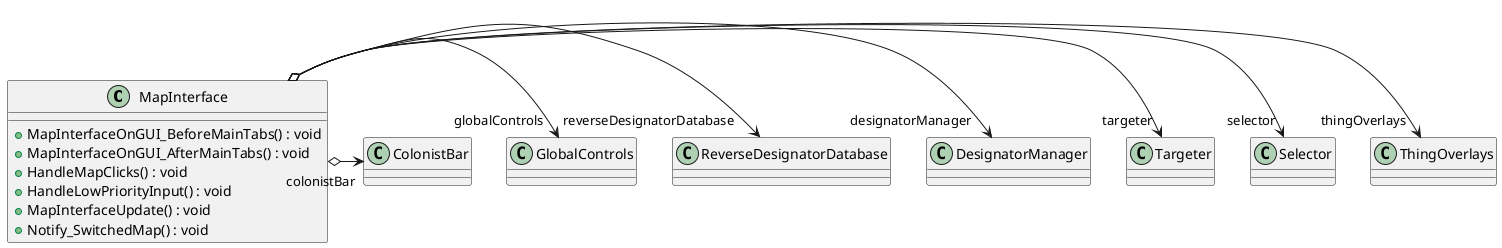 @startuml
class MapInterface {
    + MapInterfaceOnGUI_BeforeMainTabs() : void
    + MapInterfaceOnGUI_AfterMainTabs() : void
    + HandleMapClicks() : void
    + HandleLowPriorityInput() : void
    + MapInterfaceUpdate() : void
    + Notify_SwitchedMap() : void
}
MapInterface o-> "thingOverlays" ThingOverlays
MapInterface o-> "selector" Selector
MapInterface o-> "targeter" Targeter
MapInterface o-> "designatorManager" DesignatorManager
MapInterface o-> "reverseDesignatorDatabase" ReverseDesignatorDatabase
MapInterface o-> "globalControls" GlobalControls
MapInterface o-> "colonistBar" ColonistBar
@enduml
